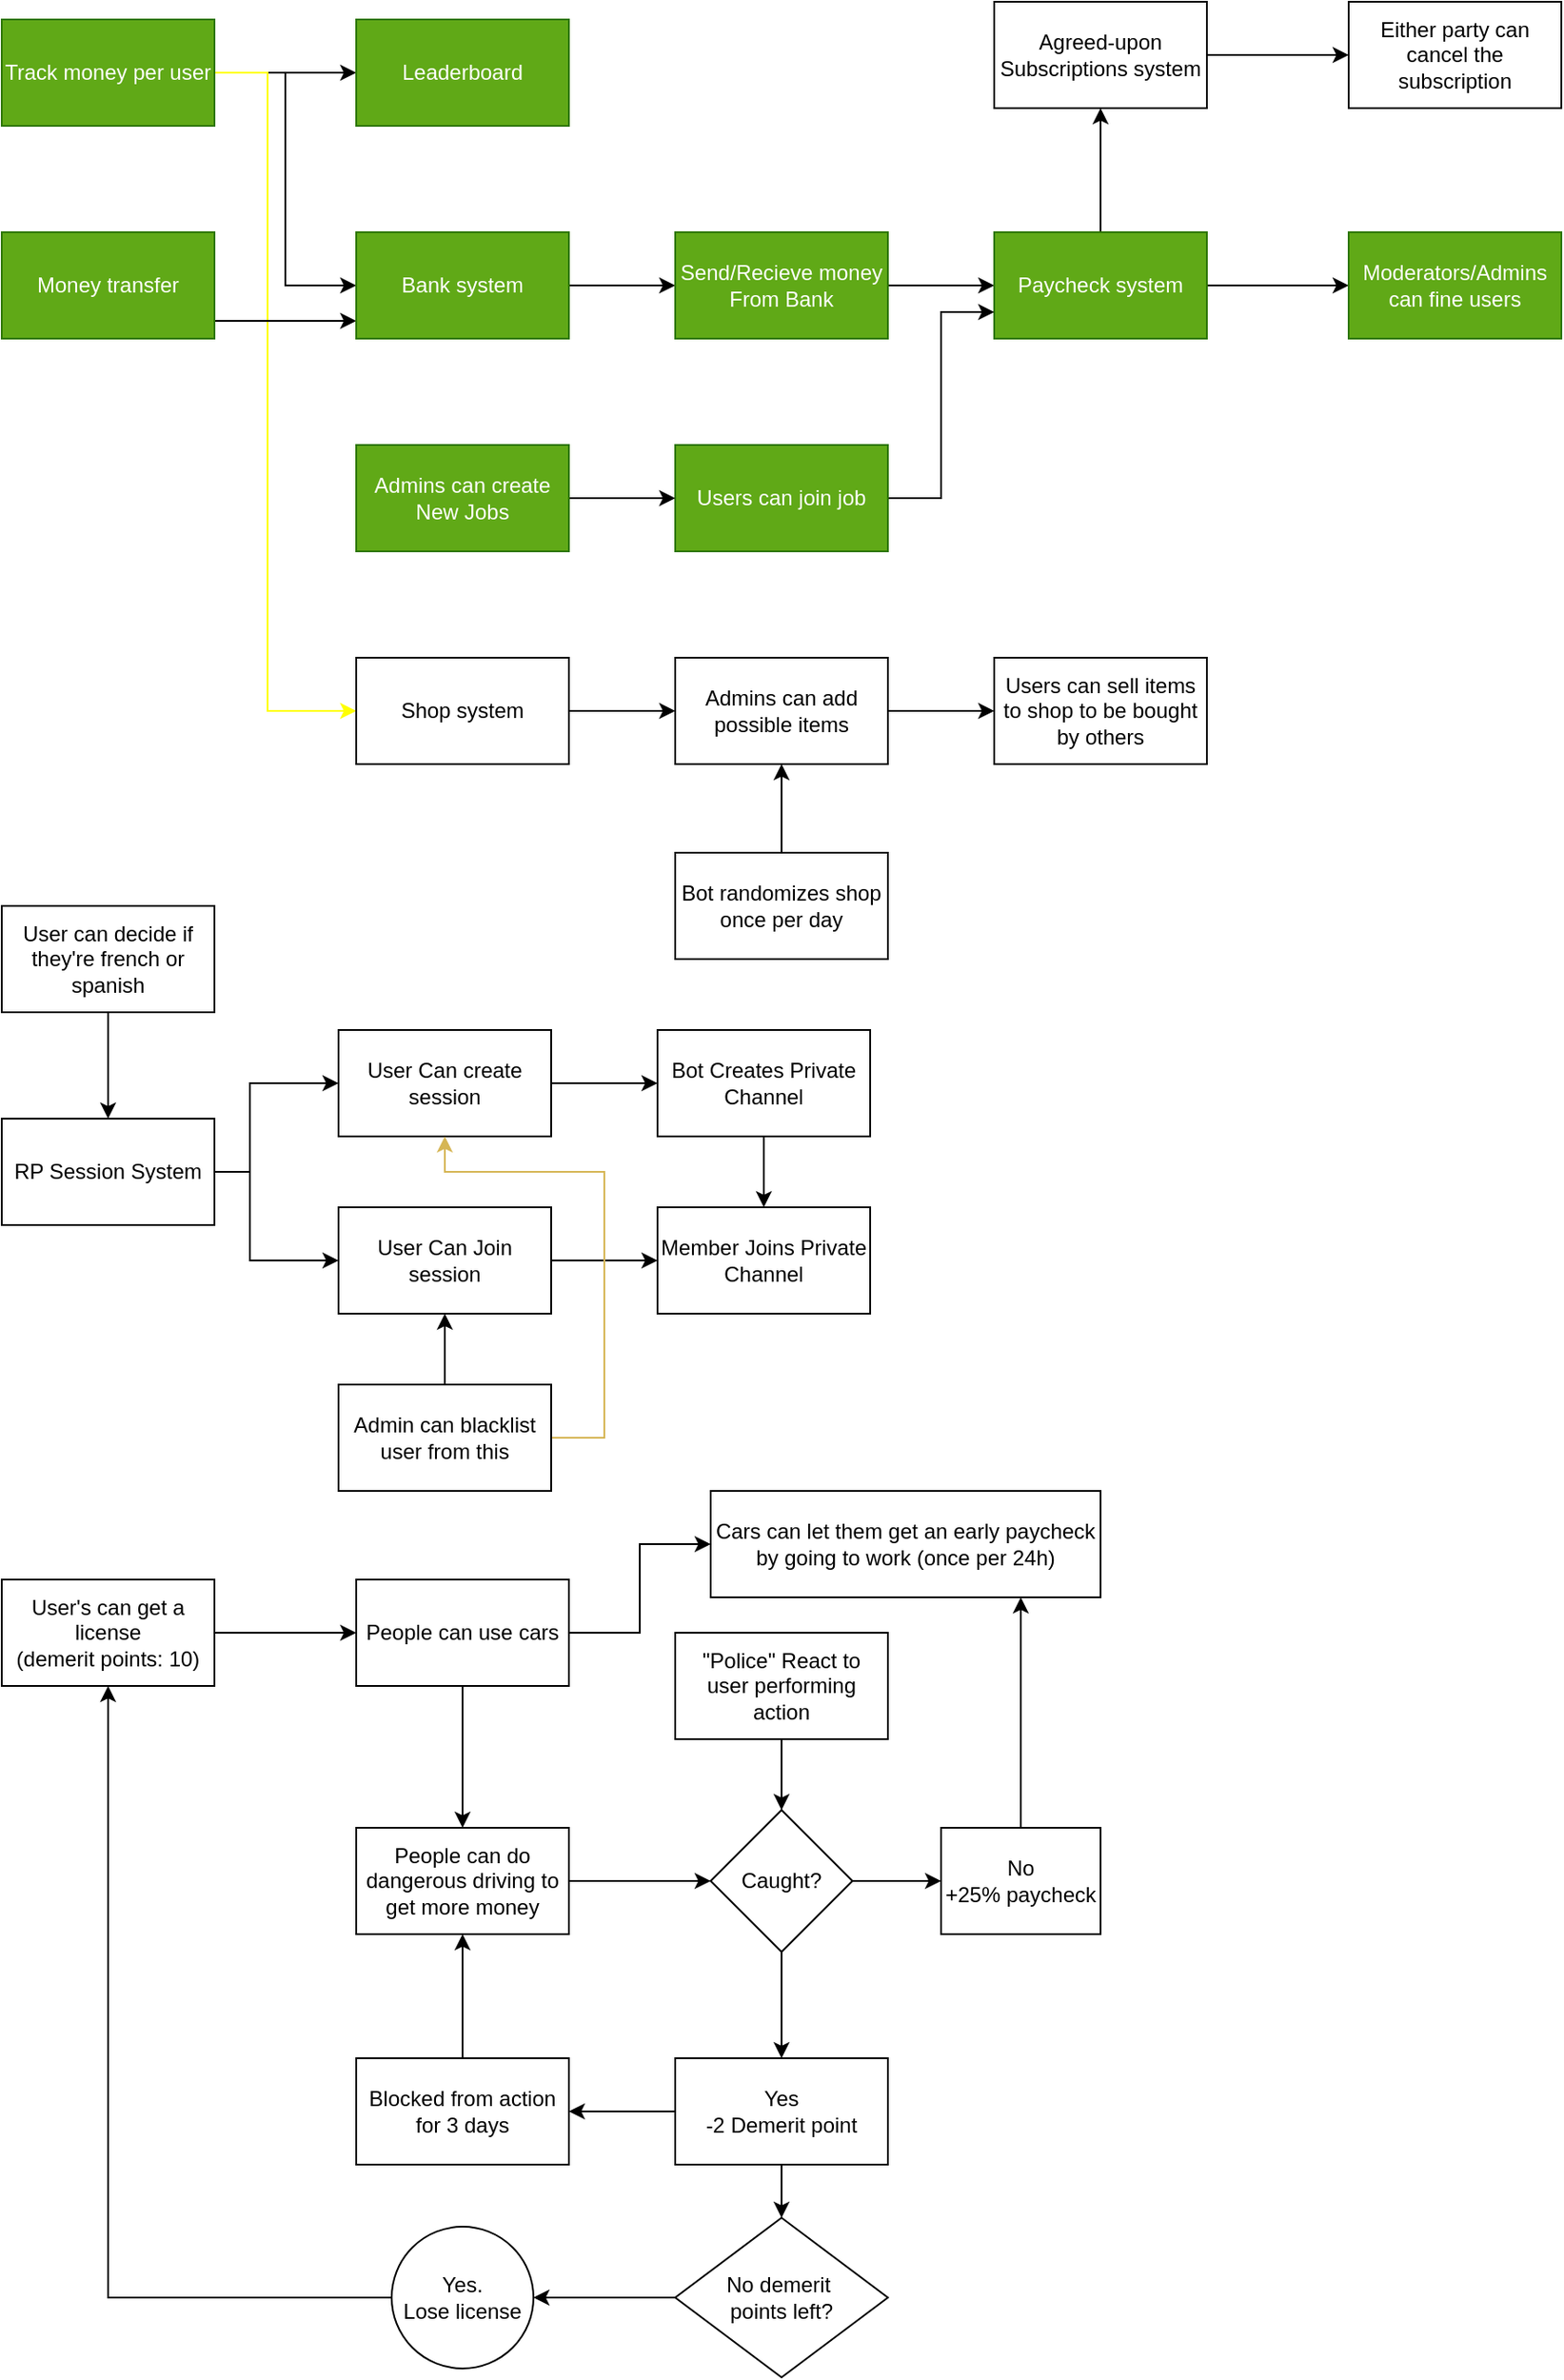 <mxfile version="24.7.5">
  <diagram id="6a731a19-8d31-9384-78a2-239565b7b9f0" name="Page-1">
    <mxGraphModel dx="794" dy="780" grid="1" gridSize="10" guides="1" tooltips="1" connect="1" arrows="1" fold="1" page="1" pageScale="1" pageWidth="1000" pageHeight="1400" background="none" math="0" shadow="0">
      <root>
        <mxCell id="0" />
        <mxCell id="1" parent="0" />
        <mxCell id="gGFK8T7wmAAdtYbkLCOd-1782" value="" style="edgeStyle=orthogonalEdgeStyle;rounded=0;orthogonalLoop=1;jettySize=auto;html=1;" parent="1" source="gGFK8T7wmAAdtYbkLCOd-1780" target="gGFK8T7wmAAdtYbkLCOd-1781" edge="1">
          <mxGeometry relative="1" as="geometry" />
        </mxCell>
        <mxCell id="gGFK8T7wmAAdtYbkLCOd-1786" style="edgeStyle=orthogonalEdgeStyle;rounded=0;orthogonalLoop=1;jettySize=auto;html=1;entryX=0;entryY=0.5;entryDx=0;entryDy=0;" parent="1" source="gGFK8T7wmAAdtYbkLCOd-1780" target="gGFK8T7wmAAdtYbkLCOd-1785" edge="1">
          <mxGeometry relative="1" as="geometry" />
        </mxCell>
        <mxCell id="gGFK8T7wmAAdtYbkLCOd-1799" style="edgeStyle=orthogonalEdgeStyle;rounded=0;orthogonalLoop=1;jettySize=auto;html=1;entryX=0;entryY=0.5;entryDx=0;entryDy=0;jumpStyle=arc;fillColor=#f5f5f5;strokeColor=#FFFF00;" parent="1" source="gGFK8T7wmAAdtYbkLCOd-1780" target="gGFK8T7wmAAdtYbkLCOd-1798" edge="1">
          <mxGeometry relative="1" as="geometry">
            <Array as="points">
              <mxPoint x="190" y="70" />
              <mxPoint x="190" y="430" />
            </Array>
          </mxGeometry>
        </mxCell>
        <mxCell id="gGFK8T7wmAAdtYbkLCOd-1780" value="Track money per user" style="rounded=0;whiteSpace=wrap;html=1;fillColor=#60a917;fontColor=#ffffff;strokeColor=#2D7600;" parent="1" vertex="1">
          <mxGeometry x="40" y="40" width="120" height="60" as="geometry" />
        </mxCell>
        <mxCell id="gGFK8T7wmAAdtYbkLCOd-1781" value="Leaderboard" style="rounded=0;whiteSpace=wrap;html=1;fillColor=#60a917;fontColor=#ffffff;strokeColor=#2D7600;" parent="1" vertex="1">
          <mxGeometry x="240" y="40" width="120" height="60" as="geometry" />
        </mxCell>
        <mxCell id="gGFK8T7wmAAdtYbkLCOd-1787" style="edgeStyle=orthogonalEdgeStyle;rounded=0;orthogonalLoop=1;jettySize=auto;html=1;entryX=0;entryY=0.5;entryDx=0;entryDy=0;" parent="1" edge="1">
          <mxGeometry relative="1" as="geometry">
            <mxPoint x="160" y="210" as="sourcePoint" />
            <mxPoint x="240.0" y="210" as="targetPoint" />
          </mxGeometry>
        </mxCell>
        <mxCell id="gGFK8T7wmAAdtYbkLCOd-1783" value="Money transfer" style="rounded=0;whiteSpace=wrap;html=1;fillColor=#60a917;fontColor=#ffffff;strokeColor=#2D7600;" parent="1" vertex="1">
          <mxGeometry x="40" y="160" width="120" height="60" as="geometry" />
        </mxCell>
        <mxCell id="gGFK8T7wmAAdtYbkLCOd-1789" value="" style="edgeStyle=orthogonalEdgeStyle;rounded=0;orthogonalLoop=1;jettySize=auto;html=1;" parent="1" source="gGFK8T7wmAAdtYbkLCOd-1785" target="gGFK8T7wmAAdtYbkLCOd-1788" edge="1">
          <mxGeometry relative="1" as="geometry" />
        </mxCell>
        <mxCell id="gGFK8T7wmAAdtYbkLCOd-1785" value="Bank system" style="rounded=0;whiteSpace=wrap;html=1;fillColor=#60a917;fontColor=#ffffff;strokeColor=#2D7600;" parent="1" vertex="1">
          <mxGeometry x="240" y="160" width="120" height="60" as="geometry" />
        </mxCell>
        <mxCell id="gGFK8T7wmAAdtYbkLCOd-1792" value="" style="edgeStyle=orthogonalEdgeStyle;rounded=0;orthogonalLoop=1;jettySize=auto;html=1;" parent="1" source="gGFK8T7wmAAdtYbkLCOd-1788" target="gGFK8T7wmAAdtYbkLCOd-1791" edge="1">
          <mxGeometry relative="1" as="geometry" />
        </mxCell>
        <mxCell id="gGFK8T7wmAAdtYbkLCOd-1788" value="Send/Recieve money&lt;div&gt;From Bank&lt;/div&gt;" style="rounded=0;whiteSpace=wrap;html=1;fillColor=#60a917;fontColor=#ffffff;strokeColor=#2D7600;" parent="1" vertex="1">
          <mxGeometry x="420" y="160" width="120" height="60" as="geometry" />
        </mxCell>
        <mxCell id="gGFK8T7wmAAdtYbkLCOd-1810" value="" style="edgeStyle=orthogonalEdgeStyle;rounded=0;orthogonalLoop=1;jettySize=auto;html=1;" parent="1" source="gGFK8T7wmAAdtYbkLCOd-1791" target="gGFK8T7wmAAdtYbkLCOd-1809" edge="1">
          <mxGeometry relative="1" as="geometry" />
        </mxCell>
        <mxCell id="gGFK8T7wmAAdtYbkLCOd-1817" value="" style="edgeStyle=orthogonalEdgeStyle;rounded=0;orthogonalLoop=1;jettySize=auto;html=1;" parent="1" source="gGFK8T7wmAAdtYbkLCOd-1791" target="gGFK8T7wmAAdtYbkLCOd-1816" edge="1">
          <mxGeometry relative="1" as="geometry" />
        </mxCell>
        <mxCell id="gGFK8T7wmAAdtYbkLCOd-1791" value="Paycheck system" style="rounded=0;whiteSpace=wrap;html=1;fillColor=#60a917;fontColor=#ffffff;strokeColor=#2D7600;" parent="1" vertex="1">
          <mxGeometry x="600" y="160" width="120" height="60" as="geometry" />
        </mxCell>
        <mxCell id="gGFK8T7wmAAdtYbkLCOd-1794" style="edgeStyle=orthogonalEdgeStyle;rounded=0;orthogonalLoop=1;jettySize=auto;html=1;entryX=0;entryY=0.75;entryDx=0;entryDy=0;" parent="1" source="gGFK8T7wmAAdtYbkLCOd-1793" target="gGFK8T7wmAAdtYbkLCOd-1791" edge="1">
          <mxGeometry relative="1" as="geometry" />
        </mxCell>
        <mxCell id="gGFK8T7wmAAdtYbkLCOd-1793" value="Users can join job" style="rounded=0;whiteSpace=wrap;html=1;fillColor=#60a917;fontColor=#ffffff;strokeColor=#2D7600;" parent="1" vertex="1">
          <mxGeometry x="420" y="280" width="120" height="60" as="geometry" />
        </mxCell>
        <mxCell id="gGFK8T7wmAAdtYbkLCOd-1796" value="" style="edgeStyle=orthogonalEdgeStyle;rounded=0;orthogonalLoop=1;jettySize=auto;html=1;" parent="1" source="gGFK8T7wmAAdtYbkLCOd-1795" target="gGFK8T7wmAAdtYbkLCOd-1793" edge="1">
          <mxGeometry relative="1" as="geometry" />
        </mxCell>
        <mxCell id="gGFK8T7wmAAdtYbkLCOd-1795" value="Admins can c&lt;span style=&quot;background-color: initial;&quot;&gt;reate New Jobs&lt;/span&gt;" style="rounded=0;whiteSpace=wrap;html=1;fillColor=#60a917;fontColor=#ffffff;strokeColor=#2D7600;" parent="1" vertex="1">
          <mxGeometry x="240" y="280" width="120" height="60" as="geometry" />
        </mxCell>
        <mxCell id="gGFK8T7wmAAdtYbkLCOd-1801" value="" style="edgeStyle=orthogonalEdgeStyle;rounded=0;orthogonalLoop=1;jettySize=auto;html=1;" parent="1" source="gGFK8T7wmAAdtYbkLCOd-1798" target="gGFK8T7wmAAdtYbkLCOd-1800" edge="1">
          <mxGeometry relative="1" as="geometry" />
        </mxCell>
        <mxCell id="gGFK8T7wmAAdtYbkLCOd-1798" value="Shop system" style="rounded=0;whiteSpace=wrap;html=1;" parent="1" vertex="1">
          <mxGeometry x="240" y="400" width="120" height="60" as="geometry" />
        </mxCell>
        <mxCell id="gGFK8T7wmAAdtYbkLCOd-1805" value="" style="edgeStyle=orthogonalEdgeStyle;rounded=0;orthogonalLoop=1;jettySize=auto;html=1;" parent="1" source="gGFK8T7wmAAdtYbkLCOd-1800" target="gGFK8T7wmAAdtYbkLCOd-1804" edge="1">
          <mxGeometry relative="1" as="geometry" />
        </mxCell>
        <mxCell id="gGFK8T7wmAAdtYbkLCOd-1800" value="Admins can add possible items" style="rounded=0;whiteSpace=wrap;html=1;" parent="1" vertex="1">
          <mxGeometry x="420" y="400" width="120" height="60" as="geometry" />
        </mxCell>
        <mxCell id="gGFK8T7wmAAdtYbkLCOd-1803" value="" style="edgeStyle=orthogonalEdgeStyle;rounded=0;orthogonalLoop=1;jettySize=auto;html=1;" parent="1" source="gGFK8T7wmAAdtYbkLCOd-1802" target="gGFK8T7wmAAdtYbkLCOd-1800" edge="1">
          <mxGeometry relative="1" as="geometry" />
        </mxCell>
        <mxCell id="gGFK8T7wmAAdtYbkLCOd-1802" value="Bot randomizes shop&lt;div&gt;once per day&lt;/div&gt;" style="rounded=0;whiteSpace=wrap;html=1;" parent="1" vertex="1">
          <mxGeometry x="420" y="510" width="120" height="60" as="geometry" />
        </mxCell>
        <mxCell id="gGFK8T7wmAAdtYbkLCOd-1804" value="Users can sell&amp;nbsp;&lt;span style=&quot;background-color: initial;&quot;&gt;items to shop to be bought by others&lt;/span&gt;" style="rounded=0;whiteSpace=wrap;html=1;" parent="1" vertex="1">
          <mxGeometry x="600" y="400" width="120" height="60" as="geometry" />
        </mxCell>
        <mxCell id="gGFK8T7wmAAdtYbkLCOd-1813" value="" style="edgeStyle=orthogonalEdgeStyle;rounded=0;orthogonalLoop=1;jettySize=auto;html=1;" parent="1" source="gGFK8T7wmAAdtYbkLCOd-1809" target="gGFK8T7wmAAdtYbkLCOd-1812" edge="1">
          <mxGeometry relative="1" as="geometry" />
        </mxCell>
        <mxCell id="gGFK8T7wmAAdtYbkLCOd-1809" value="Agreed-upon&lt;div&gt;Subscriptions system&lt;/div&gt;" style="rounded=0;whiteSpace=wrap;html=1;" parent="1" vertex="1">
          <mxGeometry x="600" y="30" width="120" height="60" as="geometry" />
        </mxCell>
        <mxCell id="gGFK8T7wmAAdtYbkLCOd-1812" value="Either party can cancel the subscription" style="rounded=0;whiteSpace=wrap;html=1;" parent="1" vertex="1">
          <mxGeometry x="800" y="30" width="120" height="60" as="geometry" />
        </mxCell>
        <mxCell id="gGFK8T7wmAAdtYbkLCOd-1816" value="Moderators/Admins&lt;div&gt;can fine users&lt;/div&gt;" style="rounded=0;whiteSpace=wrap;html=1;fillColor=#60a917;fontColor=#ffffff;strokeColor=#2D7600;" parent="1" vertex="1">
          <mxGeometry x="800" y="160" width="120" height="60" as="geometry" />
        </mxCell>
        <mxCell id="gGFK8T7wmAAdtYbkLCOd-1825" value="" style="edgeStyle=orthogonalEdgeStyle;rounded=0;orthogonalLoop=1;jettySize=auto;html=1;" parent="1" source="gGFK8T7wmAAdtYbkLCOd-1819" target="gGFK8T7wmAAdtYbkLCOd-1820" edge="1">
          <mxGeometry relative="1" as="geometry">
            <Array as="points">
              <mxPoint x="180" y="690" />
              <mxPoint x="180" y="640" />
            </Array>
          </mxGeometry>
        </mxCell>
        <mxCell id="gGFK8T7wmAAdtYbkLCOd-1830" style="edgeStyle=orthogonalEdgeStyle;rounded=0;orthogonalLoop=1;jettySize=auto;html=1;" parent="1" source="gGFK8T7wmAAdtYbkLCOd-1819" target="gGFK8T7wmAAdtYbkLCOd-1829" edge="1">
          <mxGeometry relative="1" as="geometry">
            <Array as="points">
              <mxPoint x="180" y="690" />
              <mxPoint x="180" y="740" />
            </Array>
          </mxGeometry>
        </mxCell>
        <mxCell id="gGFK8T7wmAAdtYbkLCOd-1819" value="RP Session System" style="rounded=0;whiteSpace=wrap;html=1;" parent="1" vertex="1">
          <mxGeometry x="40" y="660" width="120" height="60" as="geometry" />
        </mxCell>
        <mxCell id="gGFK8T7wmAAdtYbkLCOd-1837" value="" style="edgeStyle=orthogonalEdgeStyle;rounded=0;orthogonalLoop=1;jettySize=auto;html=1;" parent="1" source="gGFK8T7wmAAdtYbkLCOd-1820" target="gGFK8T7wmAAdtYbkLCOd-1836" edge="1">
          <mxGeometry relative="1" as="geometry" />
        </mxCell>
        <mxCell id="gGFK8T7wmAAdtYbkLCOd-1820" value="User Can create session" style="rounded=0;whiteSpace=wrap;html=1;" parent="1" vertex="1">
          <mxGeometry x="230" y="610" width="120" height="60" as="geometry" />
        </mxCell>
        <mxCell id="gGFK8T7wmAAdtYbkLCOd-1835" value="" style="edgeStyle=orthogonalEdgeStyle;rounded=0;orthogonalLoop=1;jettySize=auto;html=1;" parent="1" source="gGFK8T7wmAAdtYbkLCOd-1829" target="gGFK8T7wmAAdtYbkLCOd-1834" edge="1">
          <mxGeometry relative="1" as="geometry" />
        </mxCell>
        <mxCell id="gGFK8T7wmAAdtYbkLCOd-1829" value="User Can Join session" style="rounded=0;whiteSpace=wrap;html=1;" parent="1" vertex="1">
          <mxGeometry x="230" y="710" width="120" height="60" as="geometry" />
        </mxCell>
        <mxCell id="gGFK8T7wmAAdtYbkLCOd-1832" style="edgeStyle=orthogonalEdgeStyle;rounded=0;orthogonalLoop=1;jettySize=auto;html=1;" parent="1" source="gGFK8T7wmAAdtYbkLCOd-1831" target="gGFK8T7wmAAdtYbkLCOd-1829" edge="1">
          <mxGeometry relative="1" as="geometry" />
        </mxCell>
        <mxCell id="gGFK8T7wmAAdtYbkLCOd-1833" style="edgeStyle=orthogonalEdgeStyle;rounded=0;orthogonalLoop=1;jettySize=auto;html=1;entryX=0.5;entryY=1;entryDx=0;entryDy=0;fillColor=#fff2cc;strokeColor=#d6b656;" parent="1" source="gGFK8T7wmAAdtYbkLCOd-1831" target="gGFK8T7wmAAdtYbkLCOd-1820" edge="1">
          <mxGeometry relative="1" as="geometry">
            <Array as="points">
              <mxPoint x="380" y="840" />
              <mxPoint x="380" y="690" />
              <mxPoint x="290" y="690" />
            </Array>
          </mxGeometry>
        </mxCell>
        <mxCell id="gGFK8T7wmAAdtYbkLCOd-1831" value="Admin can blacklist user from this" style="rounded=0;whiteSpace=wrap;html=1;" parent="1" vertex="1">
          <mxGeometry x="230" y="810" width="120" height="60" as="geometry" />
        </mxCell>
        <mxCell id="gGFK8T7wmAAdtYbkLCOd-1834" value="Member Joins Private Channel" style="whiteSpace=wrap;html=1;rounded=0;" parent="1" vertex="1">
          <mxGeometry x="410" y="710" width="120" height="60" as="geometry" />
        </mxCell>
        <mxCell id="gGFK8T7wmAAdtYbkLCOd-1838" value="" style="edgeStyle=orthogonalEdgeStyle;rounded=0;orthogonalLoop=1;jettySize=auto;html=1;" parent="1" source="gGFK8T7wmAAdtYbkLCOd-1836" target="gGFK8T7wmAAdtYbkLCOd-1834" edge="1">
          <mxGeometry relative="1" as="geometry" />
        </mxCell>
        <mxCell id="gGFK8T7wmAAdtYbkLCOd-1836" value="Bot Creates Private Channel" style="whiteSpace=wrap;html=1;rounded=0;" parent="1" vertex="1">
          <mxGeometry x="410" y="610" width="120" height="60" as="geometry" />
        </mxCell>
        <mxCell id="gGFK8T7wmAAdtYbkLCOd-1840" value="" style="edgeStyle=orthogonalEdgeStyle;rounded=0;orthogonalLoop=1;jettySize=auto;html=1;" parent="1" source="gGFK8T7wmAAdtYbkLCOd-1839" target="gGFK8T7wmAAdtYbkLCOd-1819" edge="1">
          <mxGeometry relative="1" as="geometry" />
        </mxCell>
        <mxCell id="gGFK8T7wmAAdtYbkLCOd-1839" value="User can decide if they&#39;re french or spanish" style="rounded=0;whiteSpace=wrap;html=1;" parent="1" vertex="1">
          <mxGeometry x="40" y="540" width="120" height="60" as="geometry" />
        </mxCell>
        <mxCell id="gGFK8T7wmAAdtYbkLCOd-1843" value="" style="edgeStyle=orthogonalEdgeStyle;rounded=0;orthogonalLoop=1;jettySize=auto;html=1;" parent="1" source="gGFK8T7wmAAdtYbkLCOd-1841" target="gGFK8T7wmAAdtYbkLCOd-1842" edge="1">
          <mxGeometry relative="1" as="geometry" />
        </mxCell>
        <mxCell id="gGFK8T7wmAAdtYbkLCOd-1841" value="User&#39;s can get a license&lt;div&gt;(demerit points: 10)&lt;/div&gt;" style="rounded=0;whiteSpace=wrap;html=1;" parent="1" vertex="1">
          <mxGeometry x="40" y="920" width="120" height="60" as="geometry" />
        </mxCell>
        <mxCell id="gGFK8T7wmAAdtYbkLCOd-1845" value="" style="edgeStyle=orthogonalEdgeStyle;rounded=0;orthogonalLoop=1;jettySize=auto;html=1;" parent="1" source="gGFK8T7wmAAdtYbkLCOd-1842" target="gGFK8T7wmAAdtYbkLCOd-1844" edge="1">
          <mxGeometry relative="1" as="geometry" />
        </mxCell>
        <mxCell id="gGFK8T7wmAAdtYbkLCOd-1847" value="" style="edgeStyle=orthogonalEdgeStyle;rounded=0;orthogonalLoop=1;jettySize=auto;html=1;" parent="1" source="gGFK8T7wmAAdtYbkLCOd-1842" target="gGFK8T7wmAAdtYbkLCOd-1846" edge="1">
          <mxGeometry relative="1" as="geometry" />
        </mxCell>
        <mxCell id="gGFK8T7wmAAdtYbkLCOd-1842" value="People can use cars" style="rounded=0;whiteSpace=wrap;html=1;" parent="1" vertex="1">
          <mxGeometry x="240" y="920" width="120" height="60" as="geometry" />
        </mxCell>
        <mxCell id="gGFK8T7wmAAdtYbkLCOd-1844" value="Cars can let them get an early paycheck by going to work (once per 24h)" style="whiteSpace=wrap;html=1;rounded=0;" parent="1" vertex="1">
          <mxGeometry x="440" y="870" width="220" height="60" as="geometry" />
        </mxCell>
        <mxCell id="gGFK8T7wmAAdtYbkLCOd-1849" value="" style="edgeStyle=orthogonalEdgeStyle;rounded=0;orthogonalLoop=1;jettySize=auto;html=1;" parent="1" source="gGFK8T7wmAAdtYbkLCOd-1846" target="gGFK8T7wmAAdtYbkLCOd-1848" edge="1">
          <mxGeometry relative="1" as="geometry" />
        </mxCell>
        <mxCell id="gGFK8T7wmAAdtYbkLCOd-1846" value="People can do dangerous driving to get more money" style="rounded=0;whiteSpace=wrap;html=1;" parent="1" vertex="1">
          <mxGeometry x="240" y="1060" width="120" height="60" as="geometry" />
        </mxCell>
        <mxCell id="gGFK8T7wmAAdtYbkLCOd-1852" value="" style="edgeStyle=orthogonalEdgeStyle;rounded=0;orthogonalLoop=1;jettySize=auto;html=1;" parent="1" source="gGFK8T7wmAAdtYbkLCOd-1848" target="gGFK8T7wmAAdtYbkLCOd-1851" edge="1">
          <mxGeometry relative="1" as="geometry" />
        </mxCell>
        <mxCell id="gGFK8T7wmAAdtYbkLCOd-1856" value="" style="edgeStyle=orthogonalEdgeStyle;rounded=0;orthogonalLoop=1;jettySize=auto;html=1;" parent="1" source="gGFK8T7wmAAdtYbkLCOd-1848" target="gGFK8T7wmAAdtYbkLCOd-1854" edge="1">
          <mxGeometry relative="1" as="geometry" />
        </mxCell>
        <mxCell id="gGFK8T7wmAAdtYbkLCOd-1848" value="Caught?" style="rhombus;whiteSpace=wrap;html=1;" parent="1" vertex="1">
          <mxGeometry x="440" y="1050" width="80" height="80" as="geometry" />
        </mxCell>
        <mxCell id="gGFK8T7wmAAdtYbkLCOd-1853" value="" style="edgeStyle=orthogonalEdgeStyle;rounded=0;orthogonalLoop=1;jettySize=auto;html=1;" parent="1" source="gGFK8T7wmAAdtYbkLCOd-1851" target="gGFK8T7wmAAdtYbkLCOd-1844" edge="1">
          <mxGeometry relative="1" as="geometry">
            <Array as="points">
              <mxPoint x="615" y="1000" />
              <mxPoint x="615" y="1000" />
            </Array>
          </mxGeometry>
        </mxCell>
        <mxCell id="gGFK8T7wmAAdtYbkLCOd-1851" value="No&lt;div&gt;+25% paycheck&lt;/div&gt;" style="rounded=0;whiteSpace=wrap;html=1;" parent="1" vertex="1">
          <mxGeometry x="570" y="1060" width="90" height="60" as="geometry" />
        </mxCell>
        <mxCell id="gGFK8T7wmAAdtYbkLCOd-1858" value="" style="edgeStyle=orthogonalEdgeStyle;rounded=0;orthogonalLoop=1;jettySize=auto;html=1;" parent="1" source="gGFK8T7wmAAdtYbkLCOd-1854" target="gGFK8T7wmAAdtYbkLCOd-1857" edge="1">
          <mxGeometry relative="1" as="geometry" />
        </mxCell>
        <mxCell id="gGFK8T7wmAAdtYbkLCOd-1862" value="" style="edgeStyle=orthogonalEdgeStyle;rounded=0;orthogonalLoop=1;jettySize=auto;html=1;" parent="1" source="gGFK8T7wmAAdtYbkLCOd-1854" target="gGFK8T7wmAAdtYbkLCOd-1861" edge="1">
          <mxGeometry relative="1" as="geometry" />
        </mxCell>
        <mxCell id="gGFK8T7wmAAdtYbkLCOd-1854" value="Yes&lt;div&gt;-2 Demerit point&lt;/div&gt;" style="rounded=0;whiteSpace=wrap;html=1;" parent="1" vertex="1">
          <mxGeometry x="420" y="1190" width="120" height="60" as="geometry" />
        </mxCell>
        <mxCell id="gGFK8T7wmAAdtYbkLCOd-1859" value="" style="edgeStyle=orthogonalEdgeStyle;rounded=0;orthogonalLoop=1;jettySize=auto;html=1;" parent="1" source="gGFK8T7wmAAdtYbkLCOd-1857" target="gGFK8T7wmAAdtYbkLCOd-1846" edge="1">
          <mxGeometry relative="1" as="geometry" />
        </mxCell>
        <mxCell id="gGFK8T7wmAAdtYbkLCOd-1857" value="Blocked from action for 3 days" style="rounded=0;whiteSpace=wrap;html=1;" parent="1" vertex="1">
          <mxGeometry x="240" y="1190" width="120" height="60" as="geometry" />
        </mxCell>
        <mxCell id="gGFK8T7wmAAdtYbkLCOd-1865" value="" style="edgeStyle=orthogonalEdgeStyle;rounded=0;orthogonalLoop=1;jettySize=auto;html=1;" parent="1" source="gGFK8T7wmAAdtYbkLCOd-1861" target="gGFK8T7wmAAdtYbkLCOd-1864" edge="1">
          <mxGeometry relative="1" as="geometry" />
        </mxCell>
        <mxCell id="gGFK8T7wmAAdtYbkLCOd-1861" value="No demerit&amp;nbsp;&lt;div&gt;points left?&lt;/div&gt;" style="rhombus;whiteSpace=wrap;html=1;" parent="1" vertex="1">
          <mxGeometry x="420" y="1280" width="120" height="90" as="geometry" />
        </mxCell>
        <mxCell id="gGFK8T7wmAAdtYbkLCOd-1866" style="edgeStyle=orthogonalEdgeStyle;rounded=0;orthogonalLoop=1;jettySize=auto;html=1;entryX=0.5;entryY=1;entryDx=0;entryDy=0;" parent="1" source="gGFK8T7wmAAdtYbkLCOd-1864" target="gGFK8T7wmAAdtYbkLCOd-1841" edge="1">
          <mxGeometry relative="1" as="geometry" />
        </mxCell>
        <mxCell id="gGFK8T7wmAAdtYbkLCOd-1864" value="Yes.&lt;div&gt;Lose license&lt;/div&gt;" style="ellipse;whiteSpace=wrap;html=1;aspect=fixed;" parent="1" vertex="1">
          <mxGeometry x="260" y="1285" width="80" height="80" as="geometry" />
        </mxCell>
        <mxCell id="gGFK8T7wmAAdtYbkLCOd-1870" value="" style="edgeStyle=orthogonalEdgeStyle;rounded=0;orthogonalLoop=1;jettySize=auto;html=1;" parent="1" source="gGFK8T7wmAAdtYbkLCOd-1869" target="gGFK8T7wmAAdtYbkLCOd-1848" edge="1">
          <mxGeometry relative="1" as="geometry" />
        </mxCell>
        <mxCell id="gGFK8T7wmAAdtYbkLCOd-1869" value="&quot;Police&quot; React to&lt;div&gt;user performing action&lt;/div&gt;" style="rounded=0;whiteSpace=wrap;html=1;" parent="1" vertex="1">
          <mxGeometry x="420" y="950" width="120" height="60" as="geometry" />
        </mxCell>
      </root>
    </mxGraphModel>
  </diagram>
</mxfile>
